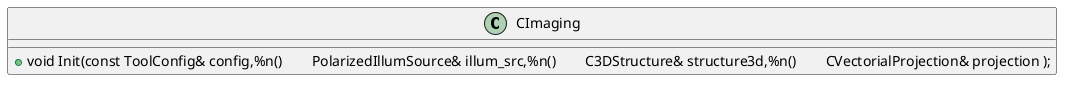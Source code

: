 {
  "sha1": "sm4bjbkzgq7oezbz97hhx9betzz345y",
  "insertion": {
    "when": "2024-11-23T15:35:39.096Z",
    "url": "https://forum.plantuml.net/14510/class-diagram-how-place-the-function-parameters-multiline",
    "user": "The-Lum"
  }
}
@startuml
class CImaging {
    +void Init(const ToolConfig& config,%n()\
        PolarizedIllumSource& illum_src,%n()\
        C3DStructure& structure3d,%n()\
        CVectorialProjection& projection );
}
@enduml
